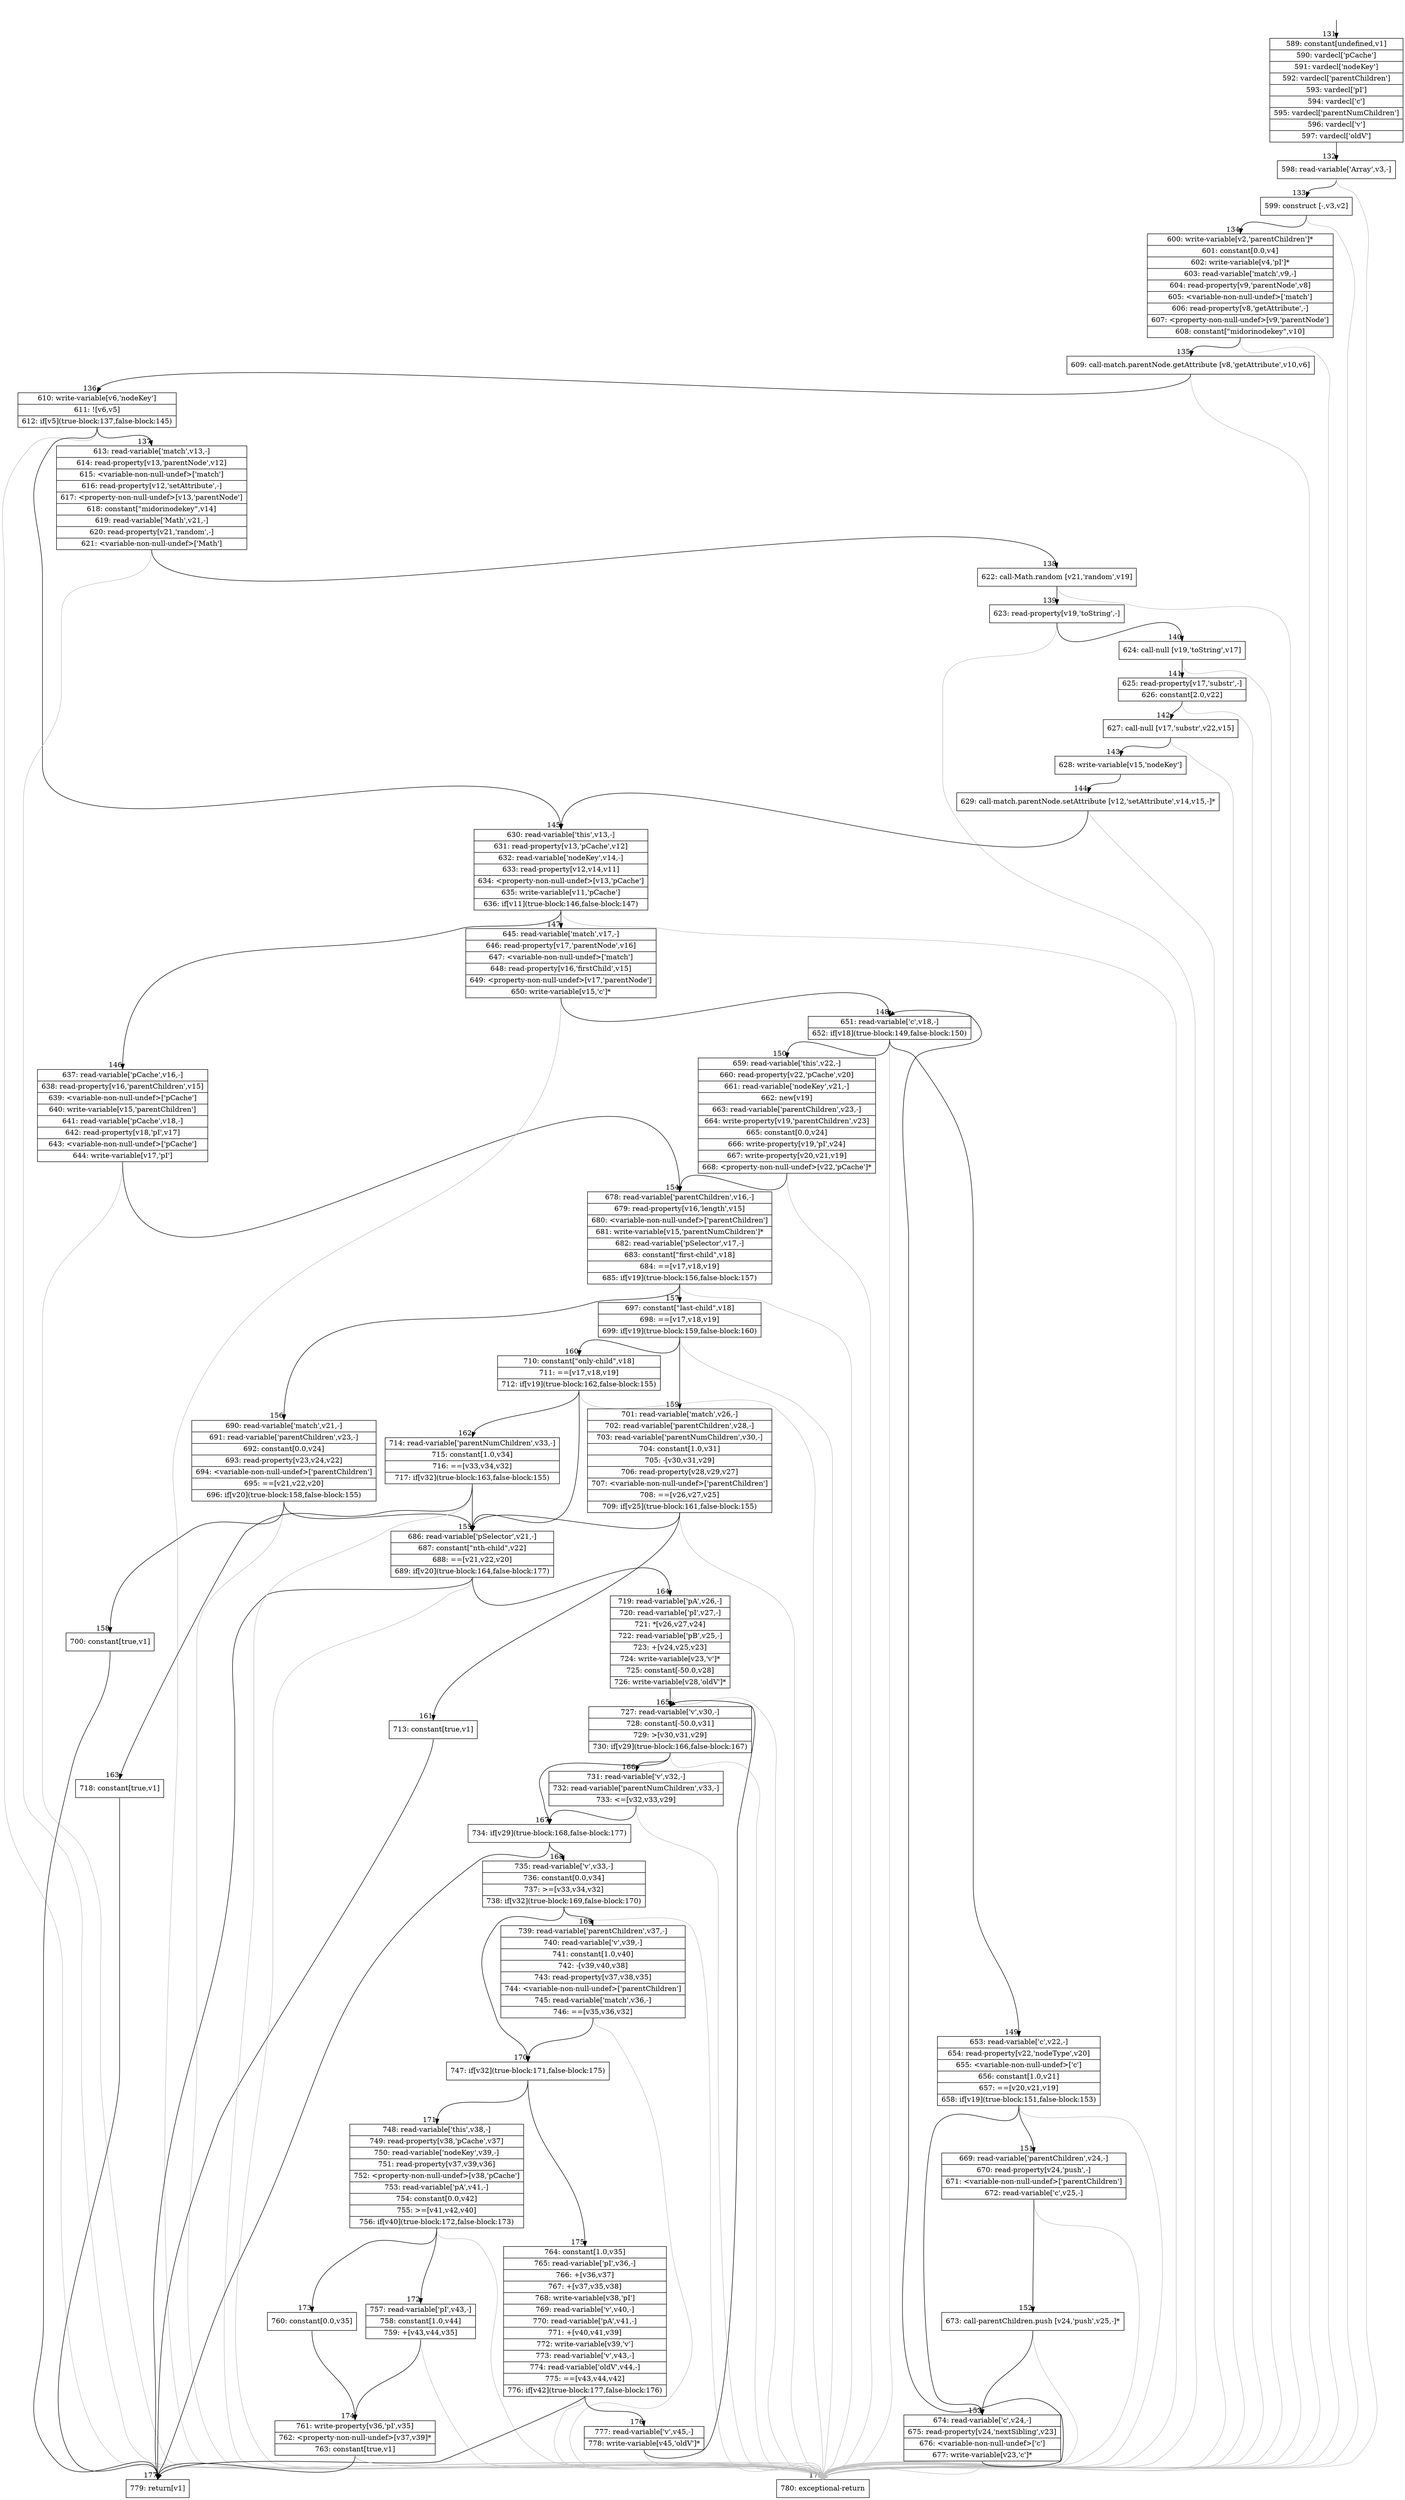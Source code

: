 digraph {
rankdir="TD"
BB_entry5[shape=none,label=""];
BB_entry5 -> BB131 [tailport=s, headport=n, headlabel="    131"]
BB131 [shape=record label="{589: constant[undefined,v1]|590: vardecl['pCache']|591: vardecl['nodeKey']|592: vardecl['parentChildren']|593: vardecl['pI']|594: vardecl['c']|595: vardecl['parentNumChildren']|596: vardecl['v']|597: vardecl['oldV']}" ] 
BB131 -> BB132 [tailport=s, headport=n, headlabel="      132"]
BB132 [shape=record label="{598: read-variable['Array',v3,-]}" ] 
BB132 -> BB133 [tailport=s, headport=n, headlabel="      133"]
BB132 -> BB178 [tailport=s, headport=n, color=gray, headlabel="      178"]
BB133 [shape=record label="{599: construct [-,v3,v2]}" ] 
BB133 -> BB134 [tailport=s, headport=n, headlabel="      134"]
BB133 -> BB178 [tailport=s, headport=n, color=gray]
BB134 [shape=record label="{600: write-variable[v2,'parentChildren']*|601: constant[0.0,v4]|602: write-variable[v4,'pI']*|603: read-variable['match',v9,-]|604: read-property[v9,'parentNode',v8]|605: \<variable-non-null-undef\>['match']|606: read-property[v8,'getAttribute',-]|607: \<property-non-null-undef\>[v9,'parentNode']|608: constant[\"midorinodekey\",v10]}" ] 
BB134 -> BB135 [tailport=s, headport=n, headlabel="      135"]
BB134 -> BB178 [tailport=s, headport=n, color=gray]
BB135 [shape=record label="{609: call-match.parentNode.getAttribute [v8,'getAttribute',v10,v6]}" ] 
BB135 -> BB136 [tailport=s, headport=n, headlabel="      136"]
BB135 -> BB178 [tailport=s, headport=n, color=gray]
BB136 [shape=record label="{610: write-variable[v6,'nodeKey']|611: ![v6,v5]|612: if[v5](true-block:137,false-block:145)}" ] 
BB136 -> BB137 [tailport=s, headport=n, headlabel="      137"]
BB136 -> BB145 [tailport=s, headport=n, headlabel="      145"]
BB136 -> BB178 [tailport=s, headport=n, color=gray]
BB137 [shape=record label="{613: read-variable['match',v13,-]|614: read-property[v13,'parentNode',v12]|615: \<variable-non-null-undef\>['match']|616: read-property[v12,'setAttribute',-]|617: \<property-non-null-undef\>[v13,'parentNode']|618: constant[\"midorinodekey\",v14]|619: read-variable['Math',v21,-]|620: read-property[v21,'random',-]|621: \<variable-non-null-undef\>['Math']}" ] 
BB137 -> BB138 [tailport=s, headport=n, headlabel="      138"]
BB137 -> BB178 [tailport=s, headport=n, color=gray]
BB138 [shape=record label="{622: call-Math.random [v21,'random',v19]}" ] 
BB138 -> BB139 [tailport=s, headport=n, headlabel="      139"]
BB138 -> BB178 [tailport=s, headport=n, color=gray]
BB139 [shape=record label="{623: read-property[v19,'toString',-]}" ] 
BB139 -> BB140 [tailport=s, headport=n, headlabel="      140"]
BB139 -> BB178 [tailport=s, headport=n, color=gray]
BB140 [shape=record label="{624: call-null [v19,'toString',v17]}" ] 
BB140 -> BB141 [tailport=s, headport=n, headlabel="      141"]
BB140 -> BB178 [tailport=s, headport=n, color=gray]
BB141 [shape=record label="{625: read-property[v17,'substr',-]|626: constant[2.0,v22]}" ] 
BB141 -> BB142 [tailport=s, headport=n, headlabel="      142"]
BB141 -> BB178 [tailport=s, headport=n, color=gray]
BB142 [shape=record label="{627: call-null [v17,'substr',v22,v15]}" ] 
BB142 -> BB143 [tailport=s, headport=n, headlabel="      143"]
BB142 -> BB178 [tailport=s, headport=n, color=gray]
BB143 [shape=record label="{628: write-variable[v15,'nodeKey']}" ] 
BB143 -> BB144 [tailport=s, headport=n, headlabel="      144"]
BB144 [shape=record label="{629: call-match.parentNode.setAttribute [v12,'setAttribute',v14,v15,-]*}" ] 
BB144 -> BB145 [tailport=s, headport=n]
BB144 -> BB178 [tailport=s, headport=n, color=gray]
BB145 [shape=record label="{630: read-variable['this',v13,-]|631: read-property[v13,'pCache',v12]|632: read-variable['nodeKey',v14,-]|633: read-property[v12,v14,v11]|634: \<property-non-null-undef\>[v13,'pCache']|635: write-variable[v11,'pCache']|636: if[v11](true-block:146,false-block:147)}" ] 
BB145 -> BB146 [tailport=s, headport=n, headlabel="      146"]
BB145 -> BB147 [tailport=s, headport=n, headlabel="      147"]
BB145 -> BB178 [tailport=s, headport=n, color=gray]
BB146 [shape=record label="{637: read-variable['pCache',v16,-]|638: read-property[v16,'parentChildren',v15]|639: \<variable-non-null-undef\>['pCache']|640: write-variable[v15,'parentChildren']|641: read-variable['pCache',v18,-]|642: read-property[v18,'pI',v17]|643: \<variable-non-null-undef\>['pCache']|644: write-variable[v17,'pI']}" ] 
BB146 -> BB154 [tailport=s, headport=n, headlabel="      154"]
BB146 -> BB178 [tailport=s, headport=n, color=gray]
BB147 [shape=record label="{645: read-variable['match',v17,-]|646: read-property[v17,'parentNode',v16]|647: \<variable-non-null-undef\>['match']|648: read-property[v16,'firstChild',v15]|649: \<property-non-null-undef\>[v17,'parentNode']|650: write-variable[v15,'c']*}" ] 
BB147 -> BB148 [tailport=s, headport=n, headlabel="      148"]
BB147 -> BB178 [tailport=s, headport=n, color=gray]
BB148 [shape=record label="{651: read-variable['c',v18,-]|652: if[v18](true-block:149,false-block:150)}" ] 
BB148 -> BB149 [tailport=s, headport=n, headlabel="      149"]
BB148 -> BB150 [tailport=s, headport=n, headlabel="      150"]
BB148 -> BB178 [tailport=s, headport=n, color=gray]
BB149 [shape=record label="{653: read-variable['c',v22,-]|654: read-property[v22,'nodeType',v20]|655: \<variable-non-null-undef\>['c']|656: constant[1.0,v21]|657: ==[v20,v21,v19]|658: if[v19](true-block:151,false-block:153)}" ] 
BB149 -> BB151 [tailport=s, headport=n, headlabel="      151"]
BB149 -> BB153 [tailport=s, headport=n, headlabel="      153"]
BB149 -> BB178 [tailport=s, headport=n, color=gray]
BB150 [shape=record label="{659: read-variable['this',v22,-]|660: read-property[v22,'pCache',v20]|661: read-variable['nodeKey',v21,-]|662: new[v19]|663: read-variable['parentChildren',v23,-]|664: write-property[v19,'parentChildren',v23]|665: constant[0.0,v24]|666: write-property[v19,'pI',v24]|667: write-property[v20,v21,v19]|668: \<property-non-null-undef\>[v22,'pCache']*}" ] 
BB150 -> BB154 [tailport=s, headport=n]
BB150 -> BB178 [tailport=s, headport=n, color=gray]
BB151 [shape=record label="{669: read-variable['parentChildren',v24,-]|670: read-property[v24,'push',-]|671: \<variable-non-null-undef\>['parentChildren']|672: read-variable['c',v25,-]}" ] 
BB151 -> BB152 [tailport=s, headport=n, headlabel="      152"]
BB151 -> BB178 [tailport=s, headport=n, color=gray]
BB152 [shape=record label="{673: call-parentChildren.push [v24,'push',v25,-]*}" ] 
BB152 -> BB153 [tailport=s, headport=n]
BB152 -> BB178 [tailport=s, headport=n, color=gray]
BB153 [shape=record label="{674: read-variable['c',v24,-]|675: read-property[v24,'nextSibling',v23]|676: \<variable-non-null-undef\>['c']|677: write-variable[v23,'c']*}" ] 
BB153 -> BB148 [tailport=s, headport=n]
BB153 -> BB178 [tailport=s, headport=n, color=gray]
BB154 [shape=record label="{678: read-variable['parentChildren',v16,-]|679: read-property[v16,'length',v15]|680: \<variable-non-null-undef\>['parentChildren']|681: write-variable[v15,'parentNumChildren']*|682: read-variable['pSelector',v17,-]|683: constant[\"first-child\",v18]|684: ==[v17,v18,v19]|685: if[v19](true-block:156,false-block:157)}" ] 
BB154 -> BB156 [tailport=s, headport=n, headlabel="      156"]
BB154 -> BB157 [tailport=s, headport=n, headlabel="      157"]
BB154 -> BB178 [tailport=s, headport=n, color=gray]
BB155 [shape=record label="{686: read-variable['pSelector',v21,-]|687: constant[\"nth-child\",v22]|688: ==[v21,v22,v20]|689: if[v20](true-block:164,false-block:177)}" ] 
BB155 -> BB164 [tailport=s, headport=n, headlabel="      164"]
BB155 -> BB177 [tailport=s, headport=n, headlabel="      177"]
BB155 -> BB178 [tailport=s, headport=n, color=gray]
BB156 [shape=record label="{690: read-variable['match',v21,-]|691: read-variable['parentChildren',v23,-]|692: constant[0.0,v24]|693: read-property[v23,v24,v22]|694: \<variable-non-null-undef\>['parentChildren']|695: ==[v21,v22,v20]|696: if[v20](true-block:158,false-block:155)}" ] 
BB156 -> BB158 [tailport=s, headport=n, headlabel="      158"]
BB156 -> BB155 [tailport=s, headport=n, headlabel="      155"]
BB156 -> BB178 [tailport=s, headport=n, color=gray]
BB157 [shape=record label="{697: constant[\"last-child\",v18]|698: ==[v17,v18,v19]|699: if[v19](true-block:159,false-block:160)}" ] 
BB157 -> BB159 [tailport=s, headport=n, headlabel="      159"]
BB157 -> BB160 [tailport=s, headport=n, headlabel="      160"]
BB157 -> BB178 [tailport=s, headport=n, color=gray]
BB158 [shape=record label="{700: constant[true,v1]}" ] 
BB158 -> BB177 [tailport=s, headport=n]
BB159 [shape=record label="{701: read-variable['match',v26,-]|702: read-variable['parentChildren',v28,-]|703: read-variable['parentNumChildren',v30,-]|704: constant[1.0,v31]|705: -[v30,v31,v29]|706: read-property[v28,v29,v27]|707: \<variable-non-null-undef\>['parentChildren']|708: ==[v26,v27,v25]|709: if[v25](true-block:161,false-block:155)}" ] 
BB159 -> BB161 [tailport=s, headport=n, headlabel="      161"]
BB159 -> BB155 [tailport=s, headport=n]
BB159 -> BB178 [tailport=s, headport=n, color=gray]
BB160 [shape=record label="{710: constant[\"only-child\",v18]|711: ==[v17,v18,v19]|712: if[v19](true-block:162,false-block:155)}" ] 
BB160 -> BB162 [tailport=s, headport=n, headlabel="      162"]
BB160 -> BB155 [tailport=s, headport=n]
BB160 -> BB178 [tailport=s, headport=n, color=gray]
BB161 [shape=record label="{713: constant[true,v1]}" ] 
BB161 -> BB177 [tailport=s, headport=n]
BB162 [shape=record label="{714: read-variable['parentNumChildren',v33,-]|715: constant[1.0,v34]|716: ==[v33,v34,v32]|717: if[v32](true-block:163,false-block:155)}" ] 
BB162 -> BB163 [tailport=s, headport=n, headlabel="      163"]
BB162 -> BB155 [tailport=s, headport=n]
BB162 -> BB178 [tailport=s, headport=n, color=gray]
BB163 [shape=record label="{718: constant[true,v1]}" ] 
BB163 -> BB177 [tailport=s, headport=n]
BB164 [shape=record label="{719: read-variable['pA',v26,-]|720: read-variable['pI',v27,-]|721: *[v26,v27,v24]|722: read-variable['pB',v25,-]|723: +[v24,v25,v23]|724: write-variable[v23,'v']*|725: constant[-50.0,v28]|726: write-variable[v28,'oldV']*}" ] 
BB164 -> BB165 [tailport=s, headport=n, headlabel="      165"]
BB164 -> BB178 [tailport=s, headport=n, color=gray]
BB165 [shape=record label="{727: read-variable['v',v30,-]|728: constant[-50.0,v31]|729: \>[v30,v31,v29]|730: if[v29](true-block:166,false-block:167)}" ] 
BB165 -> BB167 [tailport=s, headport=n, headlabel="      167"]
BB165 -> BB166 [tailport=s, headport=n, headlabel="      166"]
BB165 -> BB178 [tailport=s, headport=n, color=gray]
BB166 [shape=record label="{731: read-variable['v',v32,-]|732: read-variable['parentNumChildren',v33,-]|733: \<=[v32,v33,v29]}" ] 
BB166 -> BB167 [tailport=s, headport=n]
BB166 -> BB178 [tailport=s, headport=n, color=gray]
BB167 [shape=record label="{734: if[v29](true-block:168,false-block:177)}" ] 
BB167 -> BB168 [tailport=s, headport=n, headlabel="      168"]
BB167 -> BB177 [tailport=s, headport=n]
BB168 [shape=record label="{735: read-variable['v',v33,-]|736: constant[0.0,v34]|737: \>=[v33,v34,v32]|738: if[v32](true-block:169,false-block:170)}" ] 
BB168 -> BB170 [tailport=s, headport=n, headlabel="      170"]
BB168 -> BB169 [tailport=s, headport=n, headlabel="      169"]
BB168 -> BB178 [tailport=s, headport=n, color=gray]
BB169 [shape=record label="{739: read-variable['parentChildren',v37,-]|740: read-variable['v',v39,-]|741: constant[1.0,v40]|742: -[v39,v40,v38]|743: read-property[v37,v38,v35]|744: \<variable-non-null-undef\>['parentChildren']|745: read-variable['match',v36,-]|746: ==[v35,v36,v32]}" ] 
BB169 -> BB170 [tailport=s, headport=n]
BB169 -> BB178 [tailport=s, headport=n, color=gray]
BB170 [shape=record label="{747: if[v32](true-block:171,false-block:175)}" ] 
BB170 -> BB171 [tailport=s, headport=n, headlabel="      171"]
BB170 -> BB175 [tailport=s, headport=n, headlabel="      175"]
BB171 [shape=record label="{748: read-variable['this',v38,-]|749: read-property[v38,'pCache',v37]|750: read-variable['nodeKey',v39,-]|751: read-property[v37,v39,v36]|752: \<property-non-null-undef\>[v38,'pCache']|753: read-variable['pA',v41,-]|754: constant[0.0,v42]|755: \>=[v41,v42,v40]|756: if[v40](true-block:172,false-block:173)}" ] 
BB171 -> BB172 [tailport=s, headport=n, headlabel="      172"]
BB171 -> BB173 [tailport=s, headport=n, headlabel="      173"]
BB171 -> BB178 [tailport=s, headport=n, color=gray]
BB172 [shape=record label="{757: read-variable['pI',v43,-]|758: constant[1.0,v44]|759: +[v43,v44,v35]}" ] 
BB172 -> BB174 [tailport=s, headport=n, headlabel="      174"]
BB172 -> BB178 [tailport=s, headport=n, color=gray]
BB173 [shape=record label="{760: constant[0.0,v35]}" ] 
BB173 -> BB174 [tailport=s, headport=n]
BB174 [shape=record label="{761: write-property[v36,'pI',v35]|762: \<property-non-null-undef\>[v37,v39]*|763: constant[true,v1]}" ] 
BB174 -> BB177 [tailport=s, headport=n]
BB174 -> BB178 [tailport=s, headport=n, color=gray]
BB175 [shape=record label="{764: constant[1.0,v35]|765: read-variable['pI',v36,-]|766: +[v36,v37]|767: +[v37,v35,v38]|768: write-variable[v38,'pI']|769: read-variable['v',v40,-]|770: read-variable['pA',v41,-]|771: +[v40,v41,v39]|772: write-variable[v39,'v']|773: read-variable['v',v43,-]|774: read-variable['oldV',v44,-]|775: ==[v43,v44,v42]|776: if[v42](true-block:177,false-block:176)}" ] 
BB175 -> BB177 [tailport=s, headport=n]
BB175 -> BB176 [tailport=s, headport=n, headlabel="      176"]
BB175 -> BB178 [tailport=s, headport=n, color=gray]
BB176 [shape=record label="{777: read-variable['v',v45,-]|778: write-variable[v45,'oldV']*}" ] 
BB176 -> BB165 [tailport=s, headport=n]
BB176 -> BB178 [tailport=s, headport=n, color=gray]
BB177 [shape=record label="{779: return[v1]}" ] 
BB178 [shape=record label="{780: exceptional-return}" ] 
//#$~ 169
}
